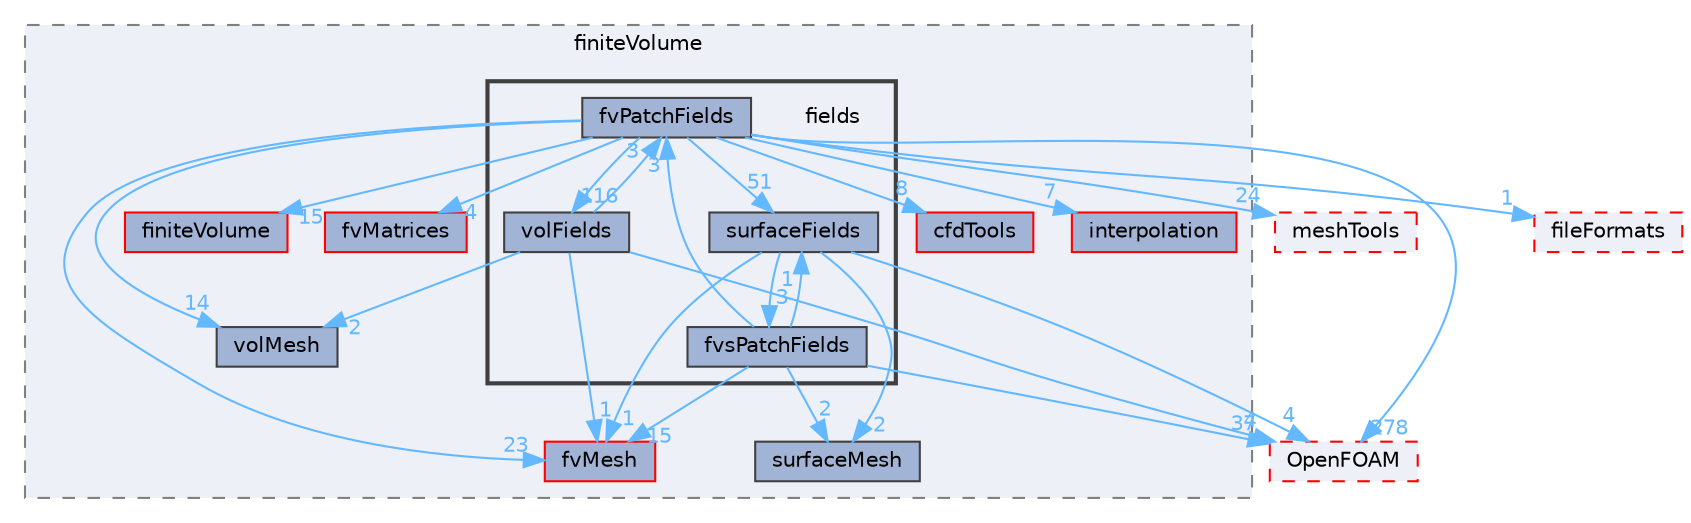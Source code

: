 digraph "src/finiteVolume/fields"
{
 // LATEX_PDF_SIZE
  bgcolor="transparent";
  edge [fontname=Helvetica,fontsize=10,labelfontname=Helvetica,labelfontsize=10];
  node [fontname=Helvetica,fontsize=10,shape=box,height=0.2,width=0.4];
  compound=true
  subgraph clusterdir_9bd15774b555cf7259a6fa18f99fe99b {
    graph [ bgcolor="#edf0f7", pencolor="grey50", label="finiteVolume", fontname=Helvetica,fontsize=10 style="filled,dashed", URL="dir_9bd15774b555cf7259a6fa18f99fe99b.html",tooltip=""]
  dir_1a4209badf8dc5d7c181708103efea60 [label="volMesh", fillcolor="#a2b4d6", color="grey25", style="filled", URL="dir_1a4209badf8dc5d7c181708103efea60.html",tooltip=""];
  dir_2ea871e4defbdbd60808750cae643c63 [label="finiteVolume", fillcolor="#a2b4d6", color="red", style="filled", URL="dir_2ea871e4defbdbd60808750cae643c63.html",tooltip=""];
  dir_5d57e3901430bcc99a7ddac11a899224 [label="fvMatrices", fillcolor="#a2b4d6", color="red", style="filled", URL="dir_5d57e3901430bcc99a7ddac11a899224.html",tooltip=""];
  dir_c382fa095c9c33d8673c0dd60aaef275 [label="fvMesh", fillcolor="#a2b4d6", color="red", style="filled", URL="dir_c382fa095c9c33d8673c0dd60aaef275.html",tooltip=""];
  dir_fdafd3b59310328ee40a940c9419d4db [label="surfaceMesh", fillcolor="#a2b4d6", color="grey25", style="filled", URL="dir_fdafd3b59310328ee40a940c9419d4db.html",tooltip=""];
  dir_cc121c37a2300e902425728df0054672 [label="cfdTools", fillcolor="#a2b4d6", color="red", style="filled", URL="dir_cc121c37a2300e902425728df0054672.html",tooltip=""];
  dir_a586eb954e2e5e74ecf6fe95a2457777 [label="interpolation", fillcolor="#a2b4d6", color="red", style="filled", URL="dir_a586eb954e2e5e74ecf6fe95a2457777.html",tooltip=""];
  subgraph clusterdir_25ab4a83a983f7bb7a38b7f63bb141b7 {
    graph [ bgcolor="#edf0f7", pencolor="grey25", label="", fontname=Helvetica,fontsize=10 style="filled,bold", URL="dir_25ab4a83a983f7bb7a38b7f63bb141b7.html",tooltip=""]
    dir_25ab4a83a983f7bb7a38b7f63bb141b7 [shape=plaintext, label="fields"];
  dir_a5850494bc77049b2a182260f0d1f703 [label="fvPatchFields", fillcolor="#a2b4d6", color="grey25", style="filled", URL="dir_a5850494bc77049b2a182260f0d1f703.html",tooltip=""];
  dir_807b34448f78de7c3bc4530ef499b703 [label="fvsPatchFields", fillcolor="#a2b4d6", color="grey25", style="filled", URL="dir_807b34448f78de7c3bc4530ef499b703.html",tooltip=""];
  dir_606ba9250f9107f82f779cbd3e87c3a5 [label="surfaceFields", fillcolor="#a2b4d6", color="grey25", style="filled", URL="dir_606ba9250f9107f82f779cbd3e87c3a5.html",tooltip=""];
  dir_bd8bf7fa65467c460a50eacc456ce356 [label="volFields", fillcolor="#a2b4d6", color="grey25", style="filled", URL="dir_bd8bf7fa65467c460a50eacc456ce356.html",tooltip=""];
  }
  }
  dir_ae30ad0bef50cf391b24c614251bb9fd [label="meshTools", fillcolor="#edf0f7", color="red", style="filled,dashed", URL="dir_ae30ad0bef50cf391b24c614251bb9fd.html",tooltip=""];
  dir_c5473ff19b20e6ec4dfe5c310b3778a8 [label="OpenFOAM", fillcolor="#edf0f7", color="red", style="filled,dashed", URL="dir_c5473ff19b20e6ec4dfe5c310b3778a8.html",tooltip=""];
  dir_b05602f37bb521a7142c0a3e200b5f35 [label="fileFormats", fillcolor="#edf0f7", color="red", style="filled,dashed", URL="dir_b05602f37bb521a7142c0a3e200b5f35.html",tooltip=""];
  dir_a5850494bc77049b2a182260f0d1f703->dir_1a4209badf8dc5d7c181708103efea60 [headlabel="14", labeldistance=1.5 headhref="dir_001567_004299.html" href="dir_001567_004299.html" color="steelblue1" fontcolor="steelblue1"];
  dir_a5850494bc77049b2a182260f0d1f703->dir_2ea871e4defbdbd60808750cae643c63 [headlabel="15", labeldistance=1.5 headhref="dir_001567_001388.html" href="dir_001567_001388.html" color="steelblue1" fontcolor="steelblue1"];
  dir_a5850494bc77049b2a182260f0d1f703->dir_5d57e3901430bcc99a7ddac11a899224 [headlabel="4", labeldistance=1.5 headhref="dir_001567_001542.html" href="dir_001567_001542.html" color="steelblue1" fontcolor="steelblue1"];
  dir_a5850494bc77049b2a182260f0d1f703->dir_606ba9250f9107f82f779cbd3e87c3a5 [headlabel="51", labeldistance=1.5 headhref="dir_001567_003832.html" href="dir_001567_003832.html" color="steelblue1" fontcolor="steelblue1"];
  dir_a5850494bc77049b2a182260f0d1f703->dir_ae30ad0bef50cf391b24c614251bb9fd [headlabel="24", labeldistance=1.5 headhref="dir_001567_002382.html" href="dir_001567_002382.html" color="steelblue1" fontcolor="steelblue1"];
  dir_a5850494bc77049b2a182260f0d1f703->dir_bd8bf7fa65467c460a50eacc456ce356 [headlabel="116", labeldistance=1.5 headhref="dir_001567_004295.html" href="dir_001567_004295.html" color="steelblue1" fontcolor="steelblue1"];
  dir_a5850494bc77049b2a182260f0d1f703->dir_c382fa095c9c33d8673c0dd60aaef275 [headlabel="23", labeldistance=1.5 headhref="dir_001567_001544.html" href="dir_001567_001544.html" color="steelblue1" fontcolor="steelblue1"];
  dir_a5850494bc77049b2a182260f0d1f703->dir_c5473ff19b20e6ec4dfe5c310b3778a8 [headlabel="278", labeldistance=1.5 headhref="dir_001567_002695.html" href="dir_001567_002695.html" color="steelblue1" fontcolor="steelblue1"];
  dir_a5850494bc77049b2a182260f0d1f703->dir_cc121c37a2300e902425728df0054672 [headlabel="8", labeldistance=1.5 headhref="dir_001567_000457.html" href="dir_001567_000457.html" color="steelblue1" fontcolor="steelblue1"];
  dir_a5850494bc77049b2a182260f0d1f703->dir_b05602f37bb521a7142c0a3e200b5f35 [headlabel="1", labeldistance=1.5 headhref="dir_001567_001353.html" href="dir_001567_001353.html" color="steelblue1" fontcolor="steelblue1"];
  dir_a5850494bc77049b2a182260f0d1f703->dir_a586eb954e2e5e74ecf6fe95a2457777 [headlabel="7", labeldistance=1.5 headhref="dir_001567_001923.html" href="dir_001567_001923.html" color="steelblue1" fontcolor="steelblue1"];
  dir_807b34448f78de7c3bc4530ef499b703->dir_606ba9250f9107f82f779cbd3e87c3a5 [headlabel="1", labeldistance=1.5 headhref="dir_001573_003832.html" href="dir_001573_003832.html" color="steelblue1" fontcolor="steelblue1"];
  dir_807b34448f78de7c3bc4530ef499b703->dir_a5850494bc77049b2a182260f0d1f703 [headlabel="3", labeldistance=1.5 headhref="dir_001573_001567.html" href="dir_001573_001567.html" color="steelblue1" fontcolor="steelblue1"];
  dir_807b34448f78de7c3bc4530ef499b703->dir_c382fa095c9c33d8673c0dd60aaef275 [headlabel="15", labeldistance=1.5 headhref="dir_001573_001544.html" href="dir_001573_001544.html" color="steelblue1" fontcolor="steelblue1"];
  dir_807b34448f78de7c3bc4530ef499b703->dir_c5473ff19b20e6ec4dfe5c310b3778a8 [headlabel="37", labeldistance=1.5 headhref="dir_001573_002695.html" href="dir_001573_002695.html" color="steelblue1" fontcolor="steelblue1"];
  dir_807b34448f78de7c3bc4530ef499b703->dir_fdafd3b59310328ee40a940c9419d4db [headlabel="2", labeldistance=1.5 headhref="dir_001573_003854.html" href="dir_001573_003854.html" color="steelblue1" fontcolor="steelblue1"];
  dir_606ba9250f9107f82f779cbd3e87c3a5->dir_807b34448f78de7c3bc4530ef499b703 [headlabel="3", labeldistance=1.5 headhref="dir_003832_001573.html" href="dir_003832_001573.html" color="steelblue1" fontcolor="steelblue1"];
  dir_606ba9250f9107f82f779cbd3e87c3a5->dir_c382fa095c9c33d8673c0dd60aaef275 [headlabel="1", labeldistance=1.5 headhref="dir_003832_001544.html" href="dir_003832_001544.html" color="steelblue1" fontcolor="steelblue1"];
  dir_606ba9250f9107f82f779cbd3e87c3a5->dir_c5473ff19b20e6ec4dfe5c310b3778a8 [headlabel="4", labeldistance=1.5 headhref="dir_003832_002695.html" href="dir_003832_002695.html" color="steelblue1" fontcolor="steelblue1"];
  dir_606ba9250f9107f82f779cbd3e87c3a5->dir_fdafd3b59310328ee40a940c9419d4db [headlabel="2", labeldistance=1.5 headhref="dir_003832_003854.html" href="dir_003832_003854.html" color="steelblue1" fontcolor="steelblue1"];
  dir_bd8bf7fa65467c460a50eacc456ce356->dir_1a4209badf8dc5d7c181708103efea60 [headlabel="2", labeldistance=1.5 headhref="dir_004295_004299.html" href="dir_004295_004299.html" color="steelblue1" fontcolor="steelblue1"];
  dir_bd8bf7fa65467c460a50eacc456ce356->dir_a5850494bc77049b2a182260f0d1f703 [headlabel="3", labeldistance=1.5 headhref="dir_004295_001567.html" href="dir_004295_001567.html" color="steelblue1" fontcolor="steelblue1"];
  dir_bd8bf7fa65467c460a50eacc456ce356->dir_c382fa095c9c33d8673c0dd60aaef275 [headlabel="1", labeldistance=1.5 headhref="dir_004295_001544.html" href="dir_004295_001544.html" color="steelblue1" fontcolor="steelblue1"];
  dir_bd8bf7fa65467c460a50eacc456ce356->dir_c5473ff19b20e6ec4dfe5c310b3778a8 [headlabel="4", labeldistance=1.5 headhref="dir_004295_002695.html" href="dir_004295_002695.html" color="steelblue1" fontcolor="steelblue1"];
}
